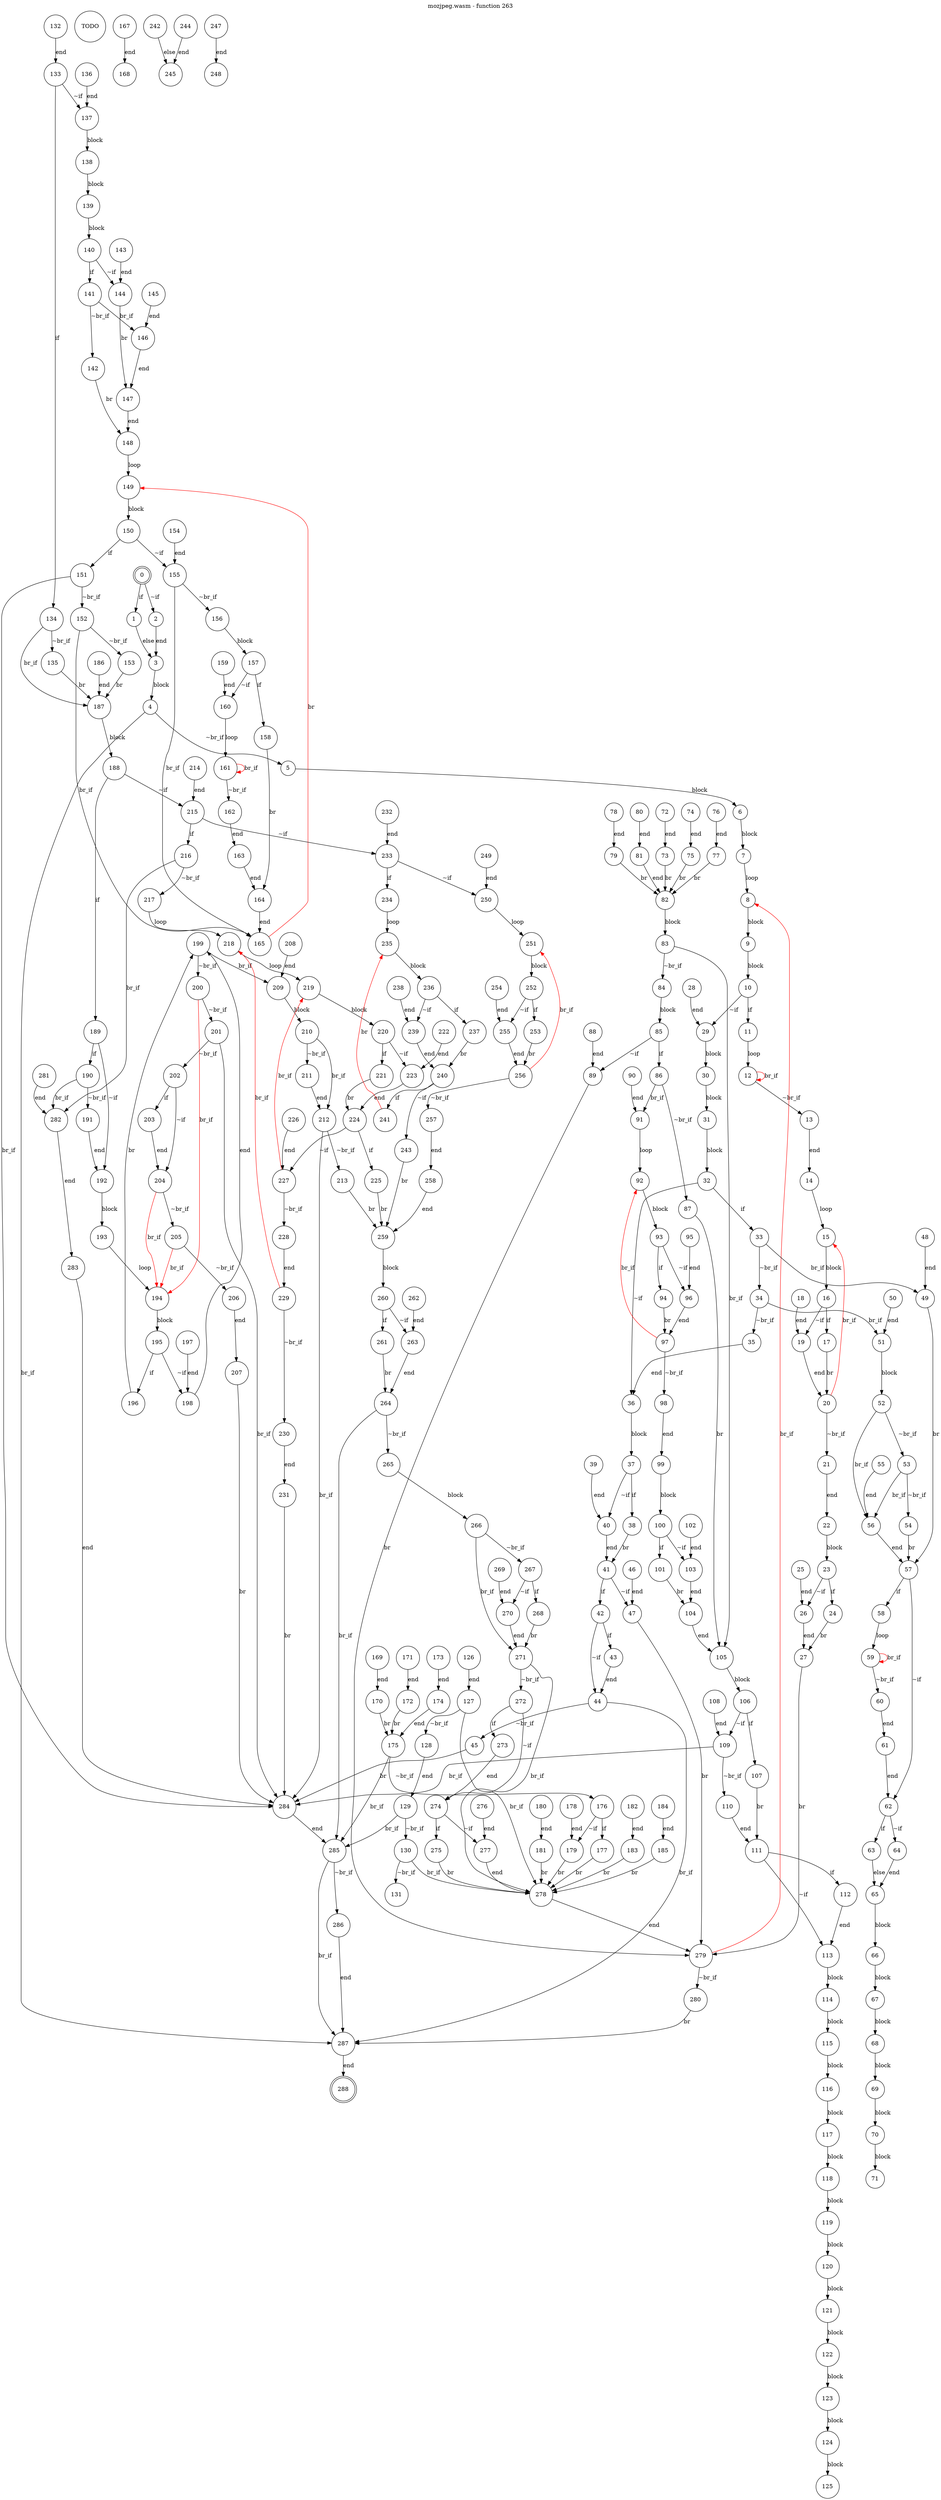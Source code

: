 digraph finite_state_machine {
    label = "mozjpeg.wasm - function 263"
    labelloc =  t
    labelfontsize = 16
    labelfontcolor = black
    labelfontname = "Helvetica"
    node [shape = doublecircle]; 0 288;
    node [shape = circle];
    0 -> 1[label = "if"];
    0 -> 2[label = "~if"];
    1 -> 3[label = "else"];
    2 -> 3[label = "end"];
    3 -> 4[label = "block"];
    4 -> 5[label = "~br_if"];
    4 -> 287[label = "br_if"];
    5 -> 6[label = "block"];
    6 -> 7[label = "block"];
    7 -> 8[label = "loop"];
    8 -> 9[label = "block"];
    9 -> 10[label = "block"];
    10 -> 11[label = "if"];
    10 -> 29[label = "~if"];
    11 -> 12[label = "loop"];
    12 -> 13[label = "~br_if"];
    12 -> 12[color="red" label = "br_if"];
    13 -> 14[label = "end"];
    14 -> 15[label = "loop"];
    15 -> 16[label = "block"];
    16 -> 17[label = "if"];
    16 -> 19[label = "~if"];
    17 -> 20[label = "br"];
    18 -> 19[label = "end"];
    19 -> 20[label = "end"];
    20 -> 21[label = "~br_if"];
    20 -> 15[color="red" label = "br_if"];
    21 -> 22[label = "end"];
    22 -> 23[label = "block"];
    23 -> 24[label = "if"];
    23 -> 26[label = "~if"];
    24 -> 27[label = "br"];
    25 -> 26[label = "end"];
    26 -> 27[label = "end"];
    27 -> 279[label = "br"];
    28 -> 29[label = "end"];
    29 -> 30[label = "block"];
    30 -> 31[label = "block"];
    31 -> 32[label = "block"];
    32 -> 33[label = "if"];
    32 -> 36[label = "~if"];
    33 -> 34[label = "~br_if"];
    33 -> 49[label = "br_if"];
    34 -> 35[label = "~br_if"];
    34 -> 51[label = "br_if"];
    35 -> 36[label = "end"];
    36 -> 37[label = "block"];
    37 -> 38[label = "if"];
    37 -> 40[label = "~if"];
    38 -> 41[label = "br"];
    39 -> 40[label = "end"];
    40 -> 41[label = "end"];
    41 -> 42[label = "if"];
    41 -> 47[label = "~if"];
    42 -> 43[label = "if"];
    42 -> 44[label = "~if"];
    43 -> 44[label = "end"];
    44 -> 45[label = "~br_if"];
    44 -> 287[label = "br_if"];
    45 -> 284[label = "br"];
    46 -> 47[label = "end"];
    47 -> 279[label = "br"];
    48 -> 49[label = "end"];
    49 -> 57[label = "br"];
    50 -> 51[label = "end"];
    51 -> 52[label = "block"];
    52 -> 53[label = "~br_if"];
    52 -> 56[label = "br_if"];
    53 -> 54[label = "~br_if"];
    53 -> 56[label = "br_if"];
    54 -> 57[label = "br"];
    55 -> 56[label = "end"];
    56 -> 57[label = "end"];
    57 -> 58[label = "if"];
    57 -> 62[label = "~if"];
    58 -> 59[label = "loop"];
    59 -> 60[label = "~br_if"];
    59 -> 59[color="red" label = "br_if"];
    60 -> 61[label = "end"];
    61 -> 62[label = "end"];
    62 -> 63[label = "if"];
    62 -> 64[label = "~if"];
    63 -> 65[label = "else"];
    64 -> 65[label = "end"];
    65 -> 66[label = "block"];
    66 -> 67[label = "block"];
    67 -> 68[label = "block"];
    68 -> 69[label = "block"];
    69 -> 70[label = "block"];
    70 -> 71[label = "block"];
TODO
    72 -> 73[label = "end"];
    73 -> 82[label = "br"];
    74 -> 75[label = "end"];
    75 -> 82[label = "br"];
    76 -> 77[label = "end"];
    77 -> 82[label = "br"];
    78 -> 79[label = "end"];
    79 -> 82[label = "br"];
    80 -> 81[label = "end"];
    81 -> 82[label = "end"];
    82 -> 83[label = "block"];
    83 -> 84[label = "~br_if"];
    83 -> 105[label = "br_if"];
    84 -> 85[label = "block"];
    85 -> 86[label = "if"];
    85 -> 89[label = "~if"];
    86 -> 87[label = "~br_if"];
    86 -> 91[label = "br_if"];
    87 -> 105[label = "br"];
    88 -> 89[label = "end"];
    89 -> 279[label = "br"];
    90 -> 91[label = "end"];
    91 -> 92[label = "loop"];
    92 -> 93[label = "block"];
    93 -> 94[label = "if"];
    93 -> 96[label = "~if"];
    94 -> 97[label = "br"];
    95 -> 96[label = "end"];
    96 -> 97[label = "end"];
    97 -> 98[label = "~br_if"];
    97 -> 92[color="red" label = "br_if"];
    98 -> 99[label = "end"];
    99 -> 100[label = "block"];
    100 -> 101[label = "if"];
    100 -> 103[label = "~if"];
    101 -> 104[label = "br"];
    102 -> 103[label = "end"];
    103 -> 104[label = "end"];
    104 -> 105[label = "end"];
    105 -> 106[label = "block"];
    106 -> 107[label = "if"];
    106 -> 109[label = "~if"];
    107 -> 111[label = "br"];
    108 -> 109[label = "end"];
    109 -> 110[label = "~br_if"];
    109 -> 284[label = "br_if"];
    110 -> 111[label = "end"];
    111 -> 112[label = "if"];
    111 -> 113[label = "~if"];
    112 -> 113[label = "end"];
    113 -> 114[label = "block"];
    114 -> 115[label = "block"];
    115 -> 116[label = "block"];
    116 -> 117[label = "block"];
    117 -> 118[label = "block"];
    118 -> 119[label = "block"];
    119 -> 120[label = "block"];
    120 -> 121[label = "block"];
    121 -> 122[label = "block"];
    122 -> 123[label = "block"];
    123 -> 124[label = "block"];
    124 -> 125[label = "block"];
TODO
    126 -> 127[label = "end"];
    127 -> 128[label = "~br_if"];
    127 -> 278[label = "br_if"];
    128 -> 129[label = "end"];
    129 -> 130[label = "~br_if"];
    129 -> 285[label = "br_if"];
    130 -> 131[label = "~br_if"];
    130 -> 278[label = "br_if"];
TODO
    132 -> 133[label = "end"];
    133 -> 134[label = "if"];
    133 -> 137[label = "~if"];
    134 -> 135[label = "~br_if"];
    134 -> 187[label = "br_if"];
    135 -> 187[label = "br"];
    136 -> 137[label = "end"];
    137 -> 138[label = "block"];
    138 -> 139[label = "block"];
    139 -> 140[label = "block"];
    140 -> 141[label = "if"];
    140 -> 144[label = "~if"];
    141 -> 142[label = "~br_if"];
    141 -> 146[label = "br_if"];
    142 -> 148[label = "br"];
    143 -> 144[label = "end"];
    144 -> 147[label = "br"];
    145 -> 146[label = "end"];
    146 -> 147[label = "end"];
    147 -> 148[label = "end"];
    148 -> 149[label = "loop"];
    149 -> 150[label = "block"];
    150 -> 151[label = "if"];
    150 -> 155[label = "~if"];
    151 -> 152[label = "~br_if"];
    151 -> 284[label = "br_if"];
    152 -> 153[label = "~br_if"];
    152 -> 165[label = "br_if"];
    153 -> 187[label = "br"];
    154 -> 155[label = "end"];
    155 -> 156[label = "~br_if"];
    155 -> 165[label = "br_if"];
    156 -> 157[label = "block"];
    157 -> 158[label = "if"];
    157 -> 160[label = "~if"];
    158 -> 164[label = "br"];
    159 -> 160[label = "end"];
    160 -> 161[label = "loop"];
    161 -> 162[label = "~br_if"];
    161 -> 161[color="red" label = "br_if"];
    162 -> 163[label = "end"];
    163 -> 164[label = "end"];
    164 -> 165[label = "end"];
    165 -> 149[color="red" label = "br"];
    167 -> 168[label = "end"];
    169 -> 170[label = "end"];
    170 -> 175[label = "br"];
    171 -> 172[label = "end"];
    172 -> 175[label = "br"];
    173 -> 174[label = "end"];
    174 -> 175[label = "end"];
    175 -> 176[label = "~br_if"];
    175 -> 285[label = "br_if"];
    176 -> 177[label = "if"];
    176 -> 179[label = "~if"];
    177 -> 278[label = "br"];
    178 -> 179[label = "end"];
    179 -> 278[label = "br"];
    180 -> 181[label = "end"];
    181 -> 278[label = "br"];
    182 -> 183[label = "end"];
    183 -> 278[label = "br"];
    184 -> 185[label = "end"];
    185 -> 278[label = "br"];
    186 -> 187[label = "end"];
    187 -> 188[label = "block"];
    188 -> 189[label = "if"];
    188 -> 215[label = "~if"];
    189 -> 190[label = "if"];
    189 -> 192[label = "~if"];
    190 -> 191[label = "~br_if"];
    190 -> 282[label = "br_if"];
    191 -> 192[label = "end"];
    192 -> 193[label = "block"];
    193 -> 194[label = "loop"];
    194 -> 195[label = "block"];
    195 -> 196[label = "if"];
    195 -> 198[label = "~if"];
    196 -> 199[label = "br"];
    197 -> 198[label = "end"];
    198 -> 199[label = "end"];
    199 -> 200[label = "~br_if"];
    199 -> 209[label = "br_if"];
    200 -> 201[label = "~br_if"];
    200 -> 194[color="red" label = "br_if"];
    201 -> 202[label = "~br_if"];
    201 -> 284[label = "br_if"];
    202 -> 203[label = "if"];
    202 -> 204[label = "~if"];
    203 -> 204[label = "end"];
    204 -> 205[label = "~br_if"];
    204 -> 194[color="red" label = "br_if"];
    205 -> 206[label = "~br_if"];
    205 -> 194[color="red" label = "br_if"];
    206 -> 207[label = "end"];
    207 -> 284[label = "br"];
    208 -> 209[label = "end"];
    209 -> 210[label = "block"];
    210 -> 211[label = "~br_if"];
    210 -> 212[label = "br_if"];
    211 -> 212[label = "end"];
    212 -> 213[label = "~br_if"];
    212 -> 284[label = "br_if"];
    213 -> 259[label = "br"];
    214 -> 215[label = "end"];
    215 -> 216[label = "if"];
    215 -> 233[label = "~if"];
    216 -> 217[label = "~br_if"];
    216 -> 282[label = "br_if"];
    217 -> 218[label = "loop"];
    218 -> 219[label = "loop"];
    219 -> 220[label = "block"];
    220 -> 221[label = "if"];
    220 -> 223[label = "~if"];
    221 -> 224[label = "br"];
    222 -> 223[label = "end"];
    223 -> 224[label = "end"];
    224 -> 225[label = "if"];
    224 -> 227[label = "~if"];
    225 -> 259[label = "br"];
    226 -> 227[label = "end"];
    227 -> 228[label = "~br_if"];
    227 -> 219[color="red" label = "br_if"];
    228 -> 229[label = "end"];
    229 -> 230[label = "~br_if"];
    229 -> 218[color="red" label = "br_if"];
    230 -> 231[label = "end"];
    231 -> 284[label = "br"];
    232 -> 233[label = "end"];
    233 -> 234[label = "if"];
    233 -> 250[label = "~if"];
    234 -> 235[label = "loop"];
    235 -> 236[label = "block"];
    236 -> 237[label = "if"];
    236 -> 239[label = "~if"];
    237 -> 240[label = "br"];
    238 -> 239[label = "end"];
    239 -> 240[label = "end"];
    240 -> 241[label = "if"];
    240 -> 243[label = "~if"];
    241 -> 235[color="red" label = "br"];
    242 -> 245[label = "else"];
    243 -> 259[label = "br"];
    244 -> 245[label = "end"];
    247 -> 248[label = "end"];
    249 -> 250[label = "end"];
    250 -> 251[label = "loop"];
    251 -> 252[label = "block"];
    252 -> 253[label = "if"];
    252 -> 255[label = "~if"];
    253 -> 256[label = "br"];
    254 -> 255[label = "end"];
    255 -> 256[label = "end"];
    256 -> 257[label = "~br_if"];
    256 -> 251[color="red" label = "br_if"];
    257 -> 258[label = "end"];
    258 -> 259[label = "end"];
    259 -> 260[label = "block"];
    260 -> 261[label = "if"];
    260 -> 263[label = "~if"];
    261 -> 264[label = "br"];
    262 -> 263[label = "end"];
    263 -> 264[label = "end"];
    264 -> 265[label = "~br_if"];
    264 -> 285[label = "br_if"];
    265 -> 266[label = "block"];
    266 -> 267[label = "~br_if"];
    266 -> 271[label = "br_if"];
    267 -> 268[label = "if"];
    267 -> 270[label = "~if"];
    268 -> 271[label = "br"];
    269 -> 270[label = "end"];
    270 -> 271[label = "end"];
    271 -> 272[label = "~br_if"];
    271 -> 278[label = "br_if"];
    272 -> 273[label = "if"];
    272 -> 274[label = "~if"];
    273 -> 274[label = "end"];
    274 -> 275[label = "if"];
    274 -> 277[label = "~if"];
    275 -> 278[label = "br"];
    276 -> 277[label = "end"];
    277 -> 278[label = "end"];
    278 -> 279[label = "end"];
    279 -> 280[label = "~br_if"];
    279 -> 8[color="red" label = "br_if"];
    280 -> 287[label = "br"];
    281 -> 282[label = "end"];
    282 -> 283[label = "end"];
    283 -> 284[label = "end"];
    284 -> 285[label = "end"];
    285 -> 286[label = "~br_if"];
    285 -> 287[label = "br_if"];
    286 -> 287[label = "end"];
    287 -> 288[label = "end"];
}
